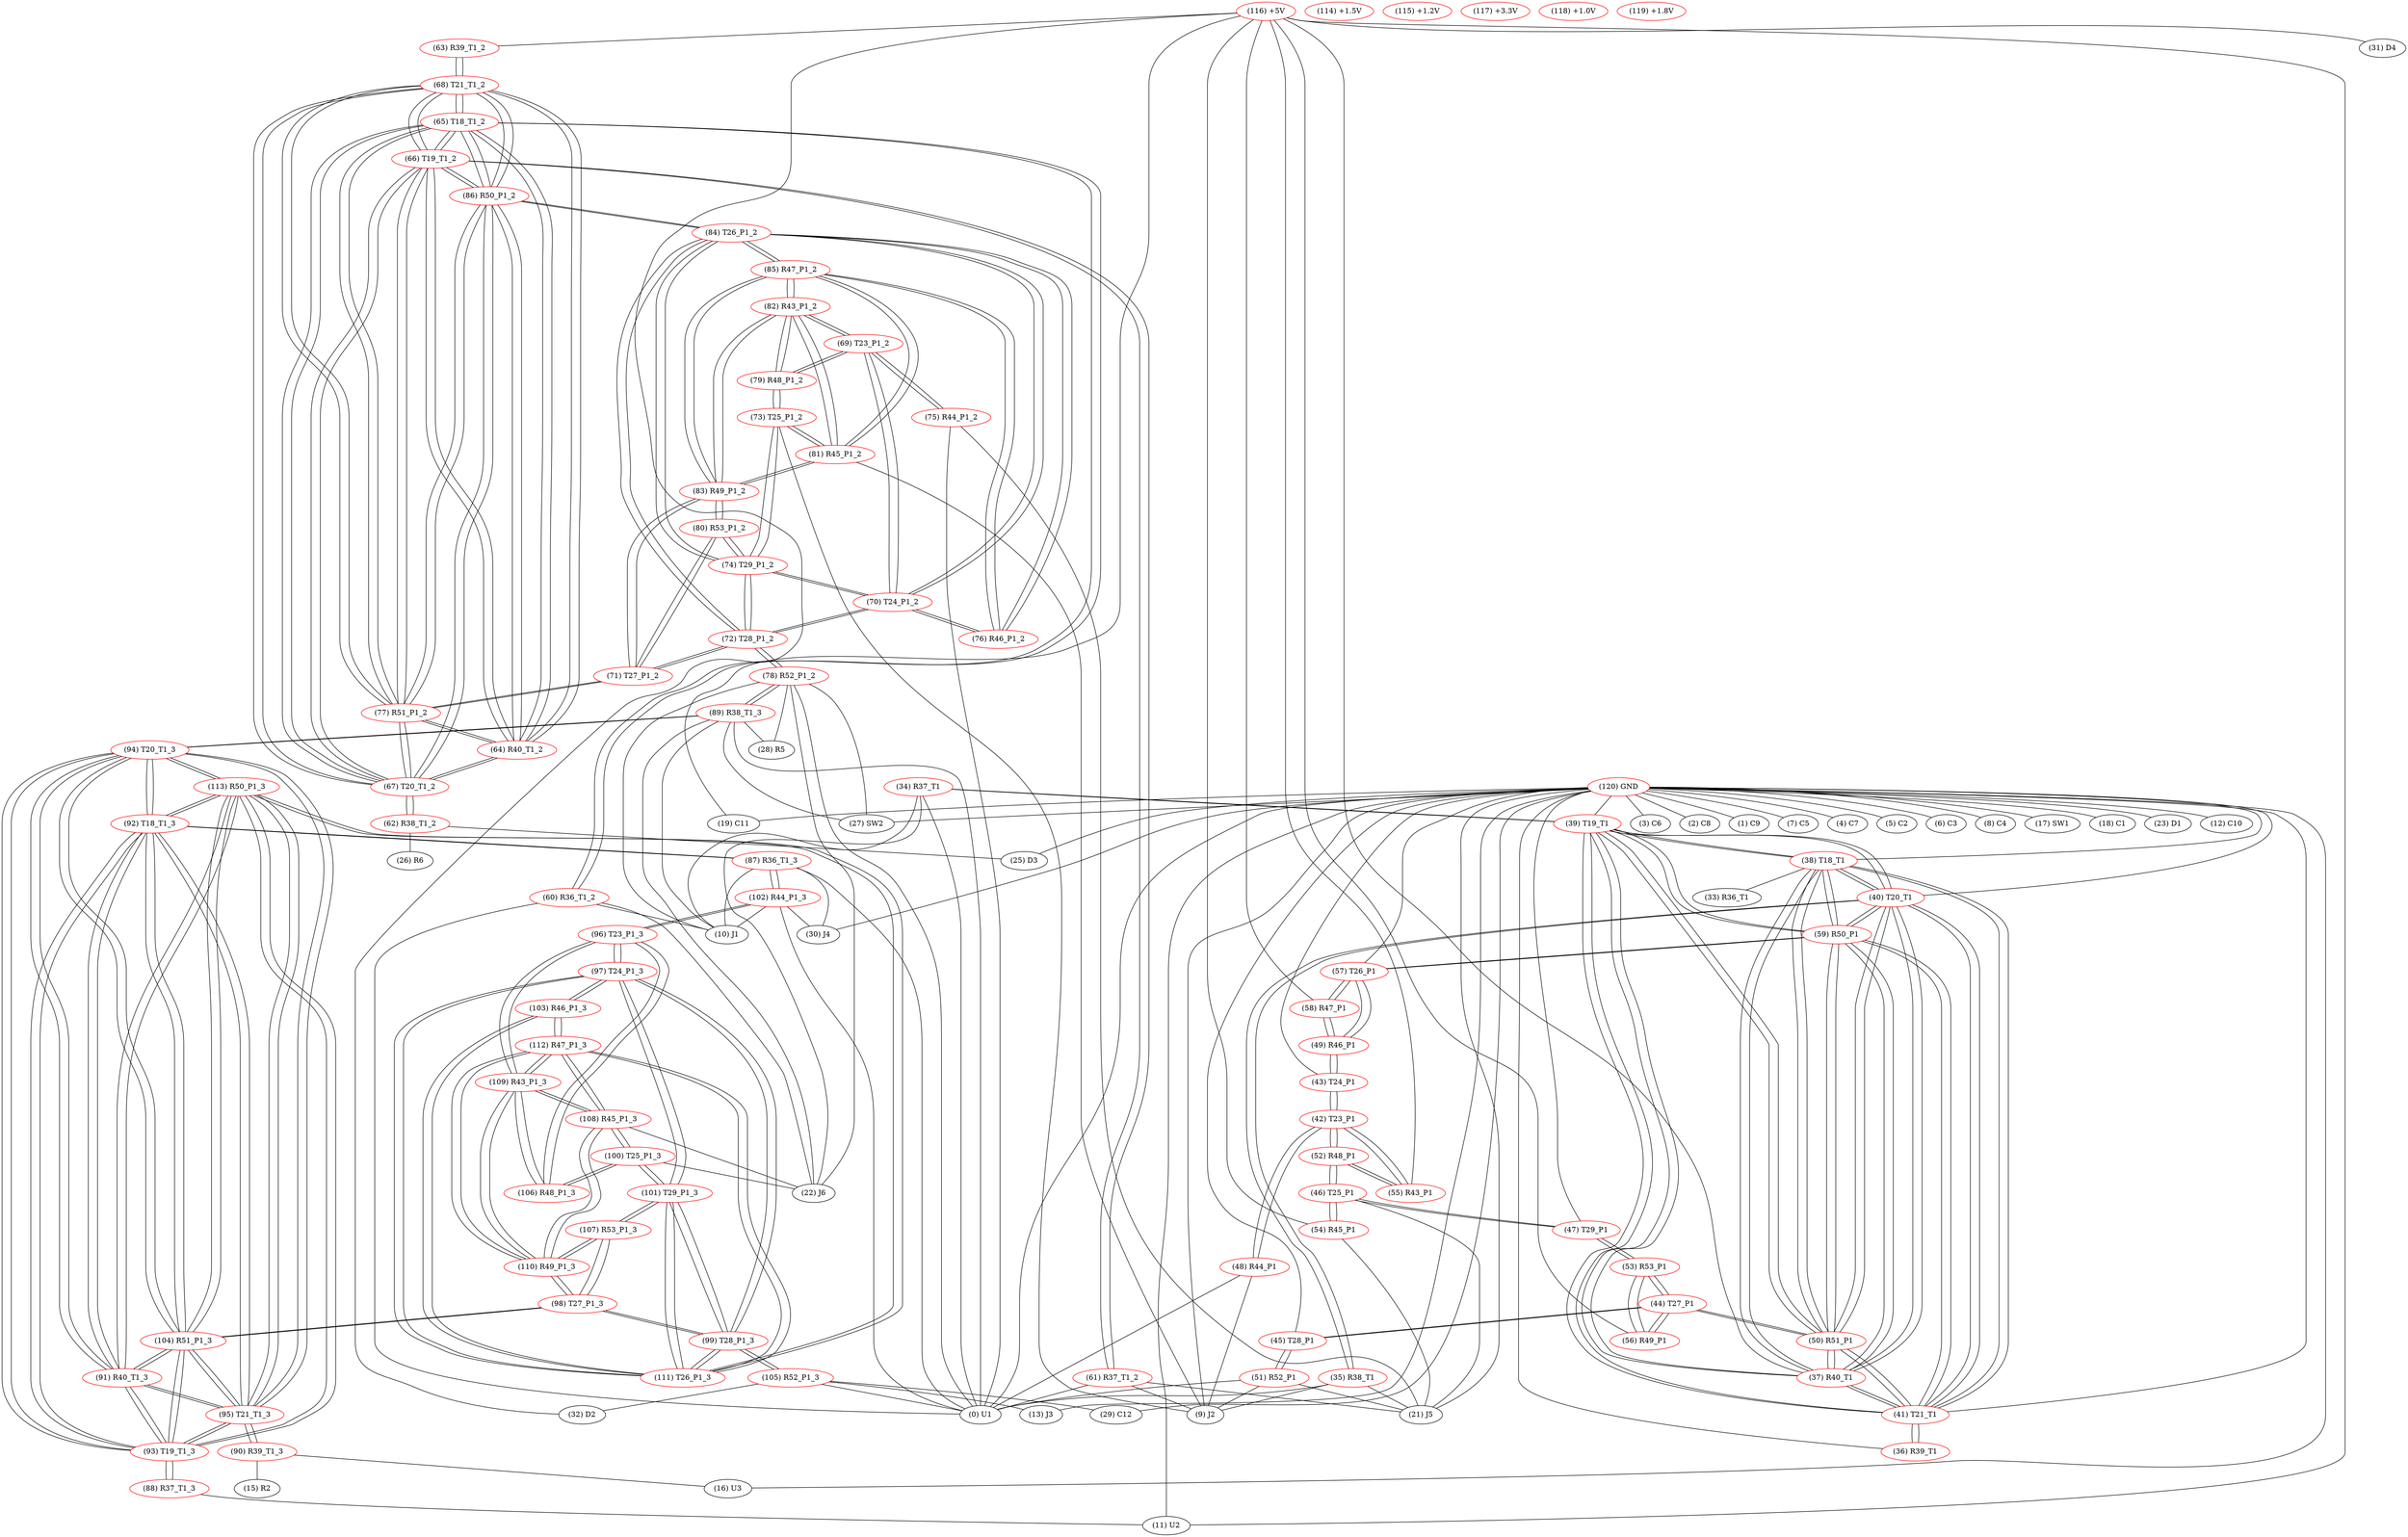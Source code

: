 graph {
	34 [label="(34) R37_T1" color=red]
	0 [label="(0) U1"]
	22 [label="(22) J6"]
	10 [label="(10) J1"]
	39 [label="(39) T19_T1"]
	35 [label="(35) R38_T1" color=red]
	0 [label="(0) U1"]
	21 [label="(21) J5"]
	9 [label="(9) J2"]
	40 [label="(40) T20_T1"]
	36 [label="(36) R39_T1" color=red]
	41 [label="(41) T21_T1"]
	37 [label="(37) R40_T1" color=red]
	50 [label="(50) R51_P1"]
	59 [label="(59) R50_P1"]
	38 [label="(38) T18_T1"]
	41 [label="(41) T21_T1"]
	40 [label="(40) T20_T1"]
	39 [label="(39) T19_T1"]
	38 [label="(38) T18_T1" color=red]
	33 [label="(33) R36_T1"]
	50 [label="(50) R51_P1"]
	59 [label="(59) R50_P1"]
	41 [label="(41) T21_T1"]
	40 [label="(40) T20_T1"]
	39 [label="(39) T19_T1"]
	37 [label="(37) R40_T1"]
	39 [label="(39) T19_T1" color=red]
	34 [label="(34) R37_T1"]
	50 [label="(50) R51_P1"]
	59 [label="(59) R50_P1"]
	38 [label="(38) T18_T1"]
	41 [label="(41) T21_T1"]
	40 [label="(40) T20_T1"]
	37 [label="(37) R40_T1"]
	40 [label="(40) T20_T1" color=red]
	35 [label="(35) R38_T1"]
	50 [label="(50) R51_P1"]
	59 [label="(59) R50_P1"]
	38 [label="(38) T18_T1"]
	41 [label="(41) T21_T1"]
	39 [label="(39) T19_T1"]
	37 [label="(37) R40_T1"]
	41 [label="(41) T21_T1" color=red]
	36 [label="(36) R39_T1"]
	50 [label="(50) R51_P1"]
	59 [label="(59) R50_P1"]
	38 [label="(38) T18_T1"]
	40 [label="(40) T20_T1"]
	39 [label="(39) T19_T1"]
	37 [label="(37) R40_T1"]
	42 [label="(42) T23_P1" color=red]
	52 [label="(52) R48_P1"]
	55 [label="(55) R43_P1"]
	43 [label="(43) T24_P1"]
	48 [label="(48) R44_P1"]
	43 [label="(43) T24_P1" color=red]
	49 [label="(49) R46_P1"]
	42 [label="(42) T23_P1"]
	44 [label="(44) T27_P1" color=red]
	50 [label="(50) R51_P1"]
	45 [label="(45) T28_P1"]
	53 [label="(53) R53_P1"]
	56 [label="(56) R49_P1"]
	45 [label="(45) T28_P1" color=red]
	51 [label="(51) R52_P1"]
	44 [label="(44) T27_P1"]
	46 [label="(46) T25_P1" color=red]
	47 [label="(47) T29_P1"]
	52 [label="(52) R48_P1"]
	54 [label="(54) R45_P1"]
	21 [label="(21) J5"]
	47 [label="(47) T29_P1" color=red]
	46 [label="(46) T25_P1"]
	53 [label="(53) R53_P1"]
	48 [label="(48) R44_P1" color=red]
	9 [label="(9) J2"]
	0 [label="(0) U1"]
	42 [label="(42) T23_P1"]
	49 [label="(49) R46_P1" color=red]
	57 [label="(57) T26_P1"]
	58 [label="(58) R47_P1"]
	43 [label="(43) T24_P1"]
	50 [label="(50) R51_P1" color=red]
	44 [label="(44) T27_P1"]
	59 [label="(59) R50_P1"]
	38 [label="(38) T18_T1"]
	41 [label="(41) T21_T1"]
	40 [label="(40) T20_T1"]
	39 [label="(39) T19_T1"]
	37 [label="(37) R40_T1"]
	51 [label="(51) R52_P1" color=red]
	21 [label="(21) J5"]
	0 [label="(0) U1"]
	9 [label="(9) J2"]
	45 [label="(45) T28_P1"]
	52 [label="(52) R48_P1" color=red]
	46 [label="(46) T25_P1"]
	42 [label="(42) T23_P1"]
	55 [label="(55) R43_P1"]
	53 [label="(53) R53_P1" color=red]
	47 [label="(47) T29_P1"]
	44 [label="(44) T27_P1"]
	56 [label="(56) R49_P1"]
	54 [label="(54) R45_P1" color=red]
	46 [label="(46) T25_P1"]
	21 [label="(21) J5"]
	55 [label="(55) R43_P1" color=red]
	52 [label="(52) R48_P1"]
	42 [label="(42) T23_P1"]
	56 [label="(56) R49_P1" color=red]
	44 [label="(44) T27_P1"]
	53 [label="(53) R53_P1"]
	57 [label="(57) T26_P1" color=red]
	59 [label="(59) R50_P1"]
	49 [label="(49) R46_P1"]
	58 [label="(58) R47_P1"]
	58 [label="(58) R47_P1" color=red]
	57 [label="(57) T26_P1"]
	49 [label="(49) R46_P1"]
	59 [label="(59) R50_P1" color=red]
	57 [label="(57) T26_P1"]
	50 [label="(50) R51_P1"]
	38 [label="(38) T18_T1"]
	41 [label="(41) T21_T1"]
	40 [label="(40) T20_T1"]
	39 [label="(39) T19_T1"]
	37 [label="(37) R40_T1"]
	60 [label="(60) R36_T1_2" color=red]
	22 [label="(22) J6"]
	0 [label="(0) U1"]
	10 [label="(10) J1"]
	65 [label="(65) T18_T1_2"]
	61 [label="(61) R37_T1_2" color=red]
	0 [label="(0) U1"]
	9 [label="(9) J2"]
	21 [label="(21) J5"]
	66 [label="(66) T19_T1_2"]
	62 [label="(62) R38_T1_2" color=red]
	25 [label="(25) D3"]
	26 [label="(26) R6"]
	67 [label="(67) T20_T1_2"]
	63 [label="(63) R39_T1_2" color=red]
	68 [label="(68) T21_T1_2"]
	64 [label="(64) R40_T1_2" color=red]
	77 [label="(77) R51_P1_2"]
	86 [label="(86) R50_P1_2"]
	65 [label="(65) T18_T1_2"]
	68 [label="(68) T21_T1_2"]
	67 [label="(67) T20_T1_2"]
	66 [label="(66) T19_T1_2"]
	65 [label="(65) T18_T1_2" color=red]
	67 [label="(67) T20_T1_2"]
	66 [label="(66) T19_T1_2"]
	68 [label="(68) T21_T1_2"]
	60 [label="(60) R36_T1_2"]
	77 [label="(77) R51_P1_2"]
	86 [label="(86) R50_P1_2"]
	64 [label="(64) R40_T1_2"]
	66 [label="(66) T19_T1_2" color=red]
	67 [label="(67) T20_T1_2"]
	65 [label="(65) T18_T1_2"]
	68 [label="(68) T21_T1_2"]
	61 [label="(61) R37_T1_2"]
	77 [label="(77) R51_P1_2"]
	86 [label="(86) R50_P1_2"]
	64 [label="(64) R40_T1_2"]
	67 [label="(67) T20_T1_2" color=red]
	66 [label="(66) T19_T1_2"]
	65 [label="(65) T18_T1_2"]
	68 [label="(68) T21_T1_2"]
	62 [label="(62) R38_T1_2"]
	77 [label="(77) R51_P1_2"]
	86 [label="(86) R50_P1_2"]
	64 [label="(64) R40_T1_2"]
	68 [label="(68) T21_T1_2" color=red]
	67 [label="(67) T20_T1_2"]
	66 [label="(66) T19_T1_2"]
	65 [label="(65) T18_T1_2"]
	63 [label="(63) R39_T1_2"]
	77 [label="(77) R51_P1_2"]
	86 [label="(86) R50_P1_2"]
	64 [label="(64) R40_T1_2"]
	69 [label="(69) T23_P1_2" color=red]
	79 [label="(79) R48_P1_2"]
	82 [label="(82) R43_P1_2"]
	70 [label="(70) T24_P1_2"]
	75 [label="(75) R44_P1_2"]
	70 [label="(70) T24_P1_2" color=red]
	84 [label="(84) T26_P1_2"]
	74 [label="(74) T29_P1_2"]
	72 [label="(72) T28_P1_2"]
	76 [label="(76) R46_P1_2"]
	69 [label="(69) T23_P1_2"]
	71 [label="(71) T27_P1_2" color=red]
	77 [label="(77) R51_P1_2"]
	72 [label="(72) T28_P1_2"]
	80 [label="(80) R53_P1_2"]
	83 [label="(83) R49_P1_2"]
	72 [label="(72) T28_P1_2" color=red]
	84 [label="(84) T26_P1_2"]
	70 [label="(70) T24_P1_2"]
	74 [label="(74) T29_P1_2"]
	78 [label="(78) R52_P1_2"]
	71 [label="(71) T27_P1_2"]
	73 [label="(73) T25_P1_2" color=red]
	74 [label="(74) T29_P1_2"]
	79 [label="(79) R48_P1_2"]
	81 [label="(81) R45_P1_2"]
	9 [label="(9) J2"]
	74 [label="(74) T29_P1_2" color=red]
	84 [label="(84) T26_P1_2"]
	70 [label="(70) T24_P1_2"]
	72 [label="(72) T28_P1_2"]
	73 [label="(73) T25_P1_2"]
	80 [label="(80) R53_P1_2"]
	75 [label="(75) R44_P1_2" color=red]
	21 [label="(21) J5"]
	0 [label="(0) U1"]
	69 [label="(69) T23_P1_2"]
	76 [label="(76) R46_P1_2" color=red]
	84 [label="(84) T26_P1_2"]
	85 [label="(85) R47_P1_2"]
	70 [label="(70) T24_P1_2"]
	77 [label="(77) R51_P1_2" color=red]
	71 [label="(71) T27_P1_2"]
	86 [label="(86) R50_P1_2"]
	65 [label="(65) T18_T1_2"]
	68 [label="(68) T21_T1_2"]
	67 [label="(67) T20_T1_2"]
	66 [label="(66) T19_T1_2"]
	64 [label="(64) R40_T1_2"]
	78 [label="(78) R52_P1_2" color=red]
	10 [label="(10) J1"]
	28 [label="(28) R5"]
	0 [label="(0) U1"]
	22 [label="(22) J6"]
	27 [label="(27) SW2"]
	89 [label="(89) R38_T1_3"]
	72 [label="(72) T28_P1_2"]
	79 [label="(79) R48_P1_2" color=red]
	73 [label="(73) T25_P1_2"]
	69 [label="(69) T23_P1_2"]
	82 [label="(82) R43_P1_2"]
	80 [label="(80) R53_P1_2" color=red]
	74 [label="(74) T29_P1_2"]
	71 [label="(71) T27_P1_2"]
	83 [label="(83) R49_P1_2"]
	81 [label="(81) R45_P1_2" color=red]
	85 [label="(85) R47_P1_2"]
	82 [label="(82) R43_P1_2"]
	83 [label="(83) R49_P1_2"]
	73 [label="(73) T25_P1_2"]
	9 [label="(9) J2"]
	82 [label="(82) R43_P1_2" color=red]
	79 [label="(79) R48_P1_2"]
	69 [label="(69) T23_P1_2"]
	85 [label="(85) R47_P1_2"]
	81 [label="(81) R45_P1_2"]
	83 [label="(83) R49_P1_2"]
	83 [label="(83) R49_P1_2" color=red]
	85 [label="(85) R47_P1_2"]
	81 [label="(81) R45_P1_2"]
	82 [label="(82) R43_P1_2"]
	71 [label="(71) T27_P1_2"]
	80 [label="(80) R53_P1_2"]
	84 [label="(84) T26_P1_2" color=red]
	86 [label="(86) R50_P1_2"]
	70 [label="(70) T24_P1_2"]
	74 [label="(74) T29_P1_2"]
	72 [label="(72) T28_P1_2"]
	76 [label="(76) R46_P1_2"]
	85 [label="(85) R47_P1_2"]
	85 [label="(85) R47_P1_2" color=red]
	81 [label="(81) R45_P1_2"]
	82 [label="(82) R43_P1_2"]
	83 [label="(83) R49_P1_2"]
	84 [label="(84) T26_P1_2"]
	76 [label="(76) R46_P1_2"]
	86 [label="(86) R50_P1_2" color=red]
	84 [label="(84) T26_P1_2"]
	77 [label="(77) R51_P1_2"]
	65 [label="(65) T18_T1_2"]
	68 [label="(68) T21_T1_2"]
	67 [label="(67) T20_T1_2"]
	66 [label="(66) T19_T1_2"]
	64 [label="(64) R40_T1_2"]
	87 [label="(87) R36_T1_3" color=red]
	0 [label="(0) U1"]
	102 [label="(102) R44_P1_3"]
	30 [label="(30) J4"]
	10 [label="(10) J1"]
	92 [label="(92) T18_T1_3"]
	88 [label="(88) R37_T1_3" color=red]
	11 [label="(11) U2"]
	93 [label="(93) T19_T1_3"]
	89 [label="(89) R38_T1_3" color=red]
	10 [label="(10) J1"]
	28 [label="(28) R5"]
	0 [label="(0) U1"]
	22 [label="(22) J6"]
	27 [label="(27) SW2"]
	78 [label="(78) R52_P1_2"]
	94 [label="(94) T20_T1_3"]
	90 [label="(90) R39_T1_3" color=red]
	15 [label="(15) R2"]
	16 [label="(16) U3"]
	95 [label="(95) T21_T1_3"]
	91 [label="(91) R40_T1_3" color=red]
	104 [label="(104) R51_P1_3"]
	113 [label="(113) R50_P1_3"]
	92 [label="(92) T18_T1_3"]
	95 [label="(95) T21_T1_3"]
	94 [label="(94) T20_T1_3"]
	93 [label="(93) T19_T1_3"]
	92 [label="(92) T18_T1_3" color=red]
	94 [label="(94) T20_T1_3"]
	93 [label="(93) T19_T1_3"]
	95 [label="(95) T21_T1_3"]
	87 [label="(87) R36_T1_3"]
	104 [label="(104) R51_P1_3"]
	113 [label="(113) R50_P1_3"]
	91 [label="(91) R40_T1_3"]
	93 [label="(93) T19_T1_3" color=red]
	94 [label="(94) T20_T1_3"]
	92 [label="(92) T18_T1_3"]
	95 [label="(95) T21_T1_3"]
	88 [label="(88) R37_T1_3"]
	104 [label="(104) R51_P1_3"]
	113 [label="(113) R50_P1_3"]
	91 [label="(91) R40_T1_3"]
	94 [label="(94) T20_T1_3" color=red]
	93 [label="(93) T19_T1_3"]
	92 [label="(92) T18_T1_3"]
	95 [label="(95) T21_T1_3"]
	89 [label="(89) R38_T1_3"]
	104 [label="(104) R51_P1_3"]
	113 [label="(113) R50_P1_3"]
	91 [label="(91) R40_T1_3"]
	95 [label="(95) T21_T1_3" color=red]
	94 [label="(94) T20_T1_3"]
	93 [label="(93) T19_T1_3"]
	92 [label="(92) T18_T1_3"]
	90 [label="(90) R39_T1_3"]
	104 [label="(104) R51_P1_3"]
	113 [label="(113) R50_P1_3"]
	91 [label="(91) R40_T1_3"]
	96 [label="(96) T23_P1_3" color=red]
	106 [label="(106) R48_P1_3"]
	109 [label="(109) R43_P1_3"]
	97 [label="(97) T24_P1_3"]
	102 [label="(102) R44_P1_3"]
	97 [label="(97) T24_P1_3" color=red]
	111 [label="(111) T26_P1_3"]
	101 [label="(101) T29_P1_3"]
	99 [label="(99) T28_P1_3"]
	103 [label="(103) R46_P1_3"]
	96 [label="(96) T23_P1_3"]
	98 [label="(98) T27_P1_3" color=red]
	104 [label="(104) R51_P1_3"]
	99 [label="(99) T28_P1_3"]
	107 [label="(107) R53_P1_3"]
	110 [label="(110) R49_P1_3"]
	99 [label="(99) T28_P1_3" color=red]
	111 [label="(111) T26_P1_3"]
	97 [label="(97) T24_P1_3"]
	101 [label="(101) T29_P1_3"]
	105 [label="(105) R52_P1_3"]
	98 [label="(98) T27_P1_3"]
	100 [label="(100) T25_P1_3" color=red]
	101 [label="(101) T29_P1_3"]
	106 [label="(106) R48_P1_3"]
	108 [label="(108) R45_P1_3"]
	22 [label="(22) J6"]
	101 [label="(101) T29_P1_3" color=red]
	111 [label="(111) T26_P1_3"]
	97 [label="(97) T24_P1_3"]
	99 [label="(99) T28_P1_3"]
	100 [label="(100) T25_P1_3"]
	107 [label="(107) R53_P1_3"]
	102 [label="(102) R44_P1_3" color=red]
	0 [label="(0) U1"]
	30 [label="(30) J4"]
	10 [label="(10) J1"]
	87 [label="(87) R36_T1_3"]
	96 [label="(96) T23_P1_3"]
	103 [label="(103) R46_P1_3" color=red]
	111 [label="(111) T26_P1_3"]
	112 [label="(112) R47_P1_3"]
	97 [label="(97) T24_P1_3"]
	104 [label="(104) R51_P1_3" color=red]
	98 [label="(98) T27_P1_3"]
	113 [label="(113) R50_P1_3"]
	92 [label="(92) T18_T1_3"]
	95 [label="(95) T21_T1_3"]
	94 [label="(94) T20_T1_3"]
	93 [label="(93) T19_T1_3"]
	91 [label="(91) R40_T1_3"]
	105 [label="(105) R52_P1_3" color=red]
	0 [label="(0) U1"]
	13 [label="(13) J3"]
	32 [label="(32) D2"]
	29 [label="(29) C12"]
	99 [label="(99) T28_P1_3"]
	106 [label="(106) R48_P1_3" color=red]
	100 [label="(100) T25_P1_3"]
	96 [label="(96) T23_P1_3"]
	109 [label="(109) R43_P1_3"]
	107 [label="(107) R53_P1_3" color=red]
	101 [label="(101) T29_P1_3"]
	98 [label="(98) T27_P1_3"]
	110 [label="(110) R49_P1_3"]
	108 [label="(108) R45_P1_3" color=red]
	112 [label="(112) R47_P1_3"]
	109 [label="(109) R43_P1_3"]
	110 [label="(110) R49_P1_3"]
	100 [label="(100) T25_P1_3"]
	22 [label="(22) J6"]
	109 [label="(109) R43_P1_3" color=red]
	106 [label="(106) R48_P1_3"]
	96 [label="(96) T23_P1_3"]
	112 [label="(112) R47_P1_3"]
	108 [label="(108) R45_P1_3"]
	110 [label="(110) R49_P1_3"]
	110 [label="(110) R49_P1_3" color=red]
	112 [label="(112) R47_P1_3"]
	108 [label="(108) R45_P1_3"]
	109 [label="(109) R43_P1_3"]
	98 [label="(98) T27_P1_3"]
	107 [label="(107) R53_P1_3"]
	111 [label="(111) T26_P1_3" color=red]
	113 [label="(113) R50_P1_3"]
	97 [label="(97) T24_P1_3"]
	101 [label="(101) T29_P1_3"]
	99 [label="(99) T28_P1_3"]
	103 [label="(103) R46_P1_3"]
	112 [label="(112) R47_P1_3"]
	112 [label="(112) R47_P1_3" color=red]
	108 [label="(108) R45_P1_3"]
	109 [label="(109) R43_P1_3"]
	110 [label="(110) R49_P1_3"]
	111 [label="(111) T26_P1_3"]
	103 [label="(103) R46_P1_3"]
	113 [label="(113) R50_P1_3" color=red]
	111 [label="(111) T26_P1_3"]
	104 [label="(104) R51_P1_3"]
	92 [label="(92) T18_T1_3"]
	95 [label="(95) T21_T1_3"]
	94 [label="(94) T20_T1_3"]
	93 [label="(93) T19_T1_3"]
	91 [label="(91) R40_T1_3"]
	114 [label="(114) +1.5V" color=red]
	115 [label="(115) +1.2V" color=red]
	116 [label="(116) +5V" color=red]
	19 [label="(19) C11"]
	32 [label="(32) D2"]
	31 [label="(31) D4"]
	11 [label="(11) U2"]
	63 [label="(63) R39_T1_2"]
	37 [label="(37) R40_T1"]
	58 [label="(58) R47_P1"]
	54 [label="(54) R45_P1"]
	55 [label="(55) R43_P1"]
	56 [label="(56) R49_P1"]
	117 [label="(117) +3.3V" color=red]
	118 [label="(118) +1.0V" color=red]
	119 [label="(119) +1.8V" color=red]
	120 [label="(120) GND" color=red]
	3 [label="(3) C6"]
	2 [label="(2) C8"]
	1 [label="(1) C9"]
	21 [label="(21) J5"]
	7 [label="(7) C5"]
	0 [label="(0) U1"]
	4 [label="(4) C7"]
	5 [label="(5) C2"]
	6 [label="(6) C3"]
	8 [label="(8) C4"]
	25 [label="(25) D3"]
	29 [label="(29) C12"]
	30 [label="(30) J4"]
	17 [label="(17) SW1"]
	18 [label="(18) C1"]
	19 [label="(19) C11"]
	9 [label="(9) J2"]
	27 [label="(27) SW2"]
	23 [label="(23) D1"]
	13 [label="(13) J3"]
	11 [label="(11) U2"]
	16 [label="(16) U3"]
	12 [label="(12) C10"]
	36 [label="(36) R39_T1"]
	40 [label="(40) T20_T1"]
	39 [label="(39) T19_T1"]
	38 [label="(38) T18_T1"]
	41 [label="(41) T21_T1"]
	57 [label="(57) T26_P1"]
	43 [label="(43) T24_P1"]
	47 [label="(47) T29_P1"]
	45 [label="(45) T28_P1"]
	34 -- 0
	34 -- 22
	34 -- 10
	34 -- 39
	35 -- 0
	35 -- 21
	35 -- 9
	35 -- 40
	36 -- 41
	37 -- 50
	37 -- 59
	37 -- 38
	37 -- 41
	37 -- 40
	37 -- 39
	38 -- 33
	38 -- 50
	38 -- 59
	38 -- 41
	38 -- 40
	38 -- 39
	38 -- 37
	39 -- 34
	39 -- 50
	39 -- 59
	39 -- 38
	39 -- 41
	39 -- 40
	39 -- 37
	40 -- 35
	40 -- 50
	40 -- 59
	40 -- 38
	40 -- 41
	40 -- 39
	40 -- 37
	41 -- 36
	41 -- 50
	41 -- 59
	41 -- 38
	41 -- 40
	41 -- 39
	41 -- 37
	42 -- 52
	42 -- 55
	42 -- 43
	42 -- 48
	43 -- 49
	43 -- 42
	44 -- 50
	44 -- 45
	44 -- 53
	44 -- 56
	45 -- 51
	45 -- 44
	46 -- 47
	46 -- 52
	46 -- 54
	46 -- 21
	47 -- 46
	47 -- 53
	48 -- 9
	48 -- 0
	48 -- 42
	49 -- 57
	49 -- 58
	49 -- 43
	50 -- 44
	50 -- 59
	50 -- 38
	50 -- 41
	50 -- 40
	50 -- 39
	50 -- 37
	51 -- 21
	51 -- 0
	51 -- 9
	51 -- 45
	52 -- 46
	52 -- 42
	52 -- 55
	53 -- 47
	53 -- 44
	53 -- 56
	54 -- 46
	54 -- 21
	55 -- 52
	55 -- 42
	56 -- 44
	56 -- 53
	57 -- 59
	57 -- 49
	57 -- 58
	58 -- 57
	58 -- 49
	59 -- 57
	59 -- 50
	59 -- 38
	59 -- 41
	59 -- 40
	59 -- 39
	59 -- 37
	60 -- 22
	60 -- 0
	60 -- 10
	60 -- 65
	61 -- 0
	61 -- 9
	61 -- 21
	61 -- 66
	62 -- 25
	62 -- 26
	62 -- 67
	63 -- 68
	64 -- 77
	64 -- 86
	64 -- 65
	64 -- 68
	64 -- 67
	64 -- 66
	65 -- 67
	65 -- 66
	65 -- 68
	65 -- 60
	65 -- 77
	65 -- 86
	65 -- 64
	66 -- 67
	66 -- 65
	66 -- 68
	66 -- 61
	66 -- 77
	66 -- 86
	66 -- 64
	67 -- 66
	67 -- 65
	67 -- 68
	67 -- 62
	67 -- 77
	67 -- 86
	67 -- 64
	68 -- 67
	68 -- 66
	68 -- 65
	68 -- 63
	68 -- 77
	68 -- 86
	68 -- 64
	69 -- 79
	69 -- 82
	69 -- 70
	69 -- 75
	70 -- 84
	70 -- 74
	70 -- 72
	70 -- 76
	70 -- 69
	71 -- 77
	71 -- 72
	71 -- 80
	71 -- 83
	72 -- 84
	72 -- 70
	72 -- 74
	72 -- 78
	72 -- 71
	73 -- 74
	73 -- 79
	73 -- 81
	73 -- 9
	74 -- 84
	74 -- 70
	74 -- 72
	74 -- 73
	74 -- 80
	75 -- 21
	75 -- 0
	75 -- 69
	76 -- 84
	76 -- 85
	76 -- 70
	77 -- 71
	77 -- 86
	77 -- 65
	77 -- 68
	77 -- 67
	77 -- 66
	77 -- 64
	78 -- 10
	78 -- 28
	78 -- 0
	78 -- 22
	78 -- 27
	78 -- 89
	78 -- 72
	79 -- 73
	79 -- 69
	79 -- 82
	80 -- 74
	80 -- 71
	80 -- 83
	81 -- 85
	81 -- 82
	81 -- 83
	81 -- 73
	81 -- 9
	82 -- 79
	82 -- 69
	82 -- 85
	82 -- 81
	82 -- 83
	83 -- 85
	83 -- 81
	83 -- 82
	83 -- 71
	83 -- 80
	84 -- 86
	84 -- 70
	84 -- 74
	84 -- 72
	84 -- 76
	84 -- 85
	85 -- 81
	85 -- 82
	85 -- 83
	85 -- 84
	85 -- 76
	86 -- 84
	86 -- 77
	86 -- 65
	86 -- 68
	86 -- 67
	86 -- 66
	86 -- 64
	87 -- 0
	87 -- 102
	87 -- 30
	87 -- 10
	87 -- 92
	88 -- 11
	88 -- 93
	89 -- 10
	89 -- 28
	89 -- 0
	89 -- 22
	89 -- 27
	89 -- 78
	89 -- 94
	90 -- 15
	90 -- 16
	90 -- 95
	91 -- 104
	91 -- 113
	91 -- 92
	91 -- 95
	91 -- 94
	91 -- 93
	92 -- 94
	92 -- 93
	92 -- 95
	92 -- 87
	92 -- 104
	92 -- 113
	92 -- 91
	93 -- 94
	93 -- 92
	93 -- 95
	93 -- 88
	93 -- 104
	93 -- 113
	93 -- 91
	94 -- 93
	94 -- 92
	94 -- 95
	94 -- 89
	94 -- 104
	94 -- 113
	94 -- 91
	95 -- 94
	95 -- 93
	95 -- 92
	95 -- 90
	95 -- 104
	95 -- 113
	95 -- 91
	96 -- 106
	96 -- 109
	96 -- 97
	96 -- 102
	97 -- 111
	97 -- 101
	97 -- 99
	97 -- 103
	97 -- 96
	98 -- 104
	98 -- 99
	98 -- 107
	98 -- 110
	99 -- 111
	99 -- 97
	99 -- 101
	99 -- 105
	99 -- 98
	100 -- 101
	100 -- 106
	100 -- 108
	100 -- 22
	101 -- 111
	101 -- 97
	101 -- 99
	101 -- 100
	101 -- 107
	102 -- 0
	102 -- 30
	102 -- 10
	102 -- 87
	102 -- 96
	103 -- 111
	103 -- 112
	103 -- 97
	104 -- 98
	104 -- 113
	104 -- 92
	104 -- 95
	104 -- 94
	104 -- 93
	104 -- 91
	105 -- 0
	105 -- 13
	105 -- 32
	105 -- 29
	105 -- 99
	106 -- 100
	106 -- 96
	106 -- 109
	107 -- 101
	107 -- 98
	107 -- 110
	108 -- 112
	108 -- 109
	108 -- 110
	108 -- 100
	108 -- 22
	109 -- 106
	109 -- 96
	109 -- 112
	109 -- 108
	109 -- 110
	110 -- 112
	110 -- 108
	110 -- 109
	110 -- 98
	110 -- 107
	111 -- 113
	111 -- 97
	111 -- 101
	111 -- 99
	111 -- 103
	111 -- 112
	112 -- 108
	112 -- 109
	112 -- 110
	112 -- 111
	112 -- 103
	113 -- 111
	113 -- 104
	113 -- 92
	113 -- 95
	113 -- 94
	113 -- 93
	113 -- 91
	116 -- 19
	116 -- 32
	116 -- 31
	116 -- 11
	116 -- 63
	116 -- 37
	116 -- 58
	116 -- 54
	116 -- 55
	116 -- 56
	120 -- 3
	120 -- 2
	120 -- 1
	120 -- 21
	120 -- 7
	120 -- 0
	120 -- 4
	120 -- 5
	120 -- 6
	120 -- 8
	120 -- 25
	120 -- 29
	120 -- 30
	120 -- 17
	120 -- 18
	120 -- 19
	120 -- 9
	120 -- 27
	120 -- 23
	120 -- 13
	120 -- 11
	120 -- 16
	120 -- 12
	120 -- 36
	120 -- 40
	120 -- 39
	120 -- 38
	120 -- 41
	120 -- 57
	120 -- 43
	120 -- 47
	120 -- 45
}